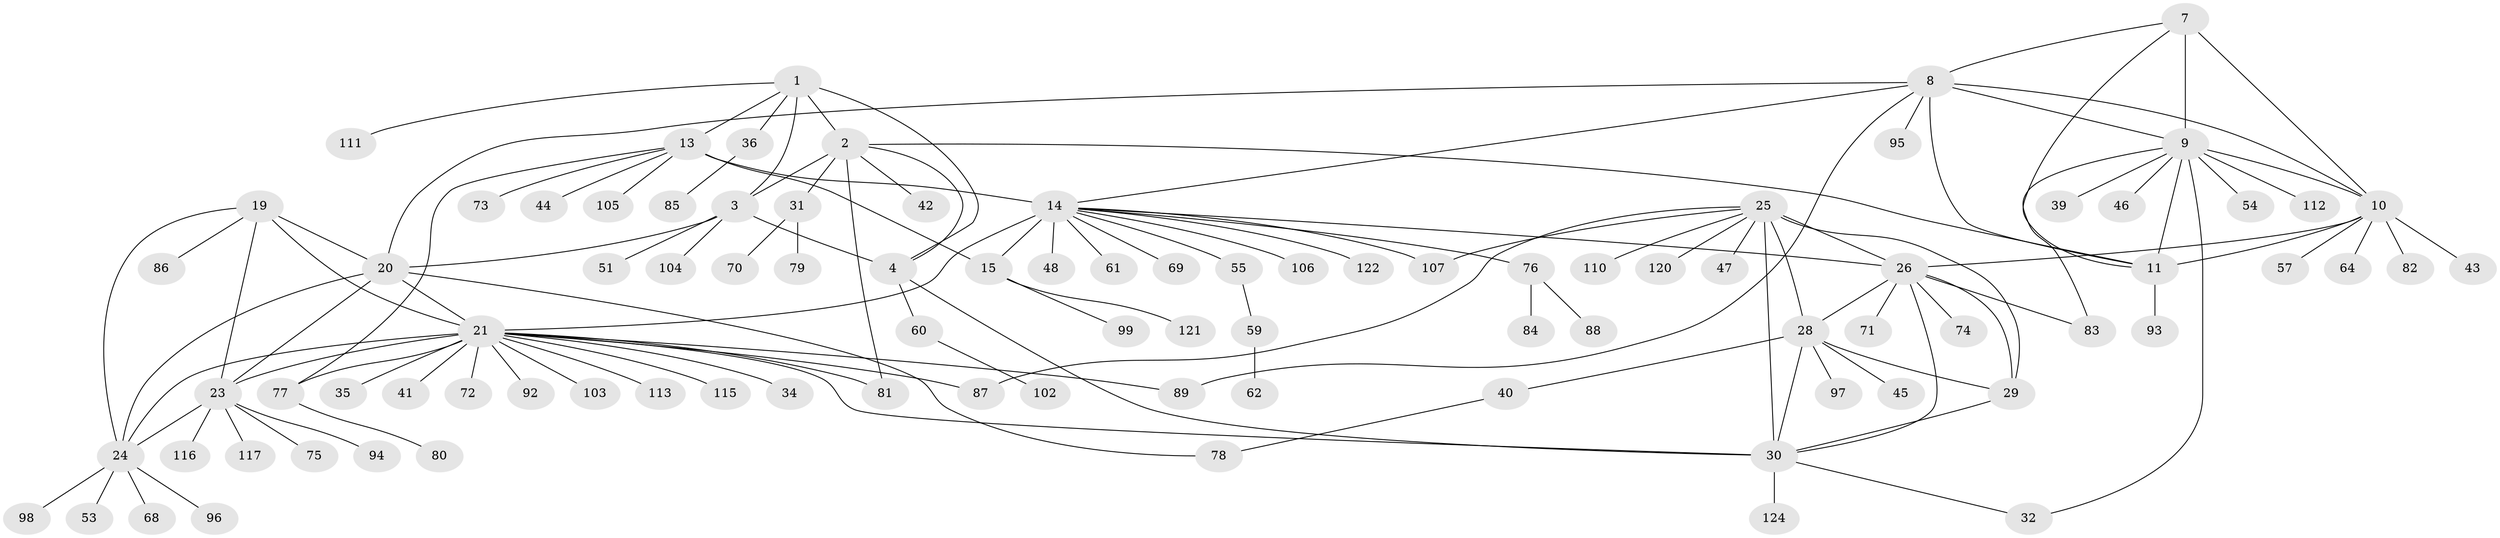// Generated by graph-tools (version 1.1) at 2025/52/02/27/25 19:52:15]
// undirected, 94 vertices, 129 edges
graph export_dot {
graph [start="1"]
  node [color=gray90,style=filled];
  1 [super="+6"];
  2 [super="+109"];
  3 [super="+5"];
  4 [super="+33"];
  7 [super="+63"];
  8 [super="+90"];
  9 [super="+66"];
  10 [super="+12"];
  11 [super="+56"];
  13 [super="+17"];
  14 [super="+16"];
  15 [super="+18"];
  19;
  20 [super="+67"];
  21 [super="+22"];
  23 [super="+37"];
  24 [super="+114"];
  25 [super="+27"];
  26 [super="+101"];
  28 [super="+58"];
  29;
  30 [super="+100"];
  31 [super="+52"];
  32 [super="+50"];
  34;
  35;
  36 [super="+38"];
  39 [super="+123"];
  40;
  41;
  42;
  43;
  44;
  45 [super="+49"];
  46;
  47;
  48;
  51;
  53;
  54;
  55;
  57;
  59 [super="+65"];
  60 [super="+118"];
  61;
  62;
  64;
  68;
  69;
  70;
  71;
  72;
  73;
  74 [super="+91"];
  75;
  76 [super="+119"];
  77;
  78;
  79;
  80;
  81;
  82;
  83;
  84;
  85;
  86;
  87;
  88;
  89;
  92;
  93;
  94;
  95;
  96;
  97;
  98;
  99;
  102;
  103;
  104 [super="+108"];
  105;
  106;
  107;
  110;
  111;
  112;
  113;
  115;
  116;
  117;
  120;
  121;
  122;
  124;
  1 -- 2 [weight=2];
  1 -- 3 [weight=4];
  1 -- 4 [weight=2];
  1 -- 111;
  1 -- 36;
  1 -- 13;
  2 -- 3 [weight=2];
  2 -- 4;
  2 -- 11;
  2 -- 31;
  2 -- 42;
  2 -- 81;
  3 -- 4 [weight=2];
  3 -- 104;
  3 -- 51;
  3 -- 20;
  4 -- 30;
  4 -- 60;
  7 -- 8;
  7 -- 9;
  7 -- 10 [weight=2];
  7 -- 11;
  8 -- 9;
  8 -- 10 [weight=2];
  8 -- 11;
  8 -- 20;
  8 -- 89;
  8 -- 95;
  8 -- 14;
  9 -- 10 [weight=2];
  9 -- 11;
  9 -- 32;
  9 -- 39;
  9 -- 46;
  9 -- 54;
  9 -- 83;
  9 -- 112;
  10 -- 11 [weight=2];
  10 -- 26;
  10 -- 57;
  10 -- 64;
  10 -- 82;
  10 -- 43;
  11 -- 93;
  13 -- 14 [weight=4];
  13 -- 15 [weight=4];
  13 -- 73;
  13 -- 105;
  13 -- 44;
  13 -- 77;
  14 -- 15 [weight=4];
  14 -- 21;
  14 -- 61;
  14 -- 69;
  14 -- 107;
  14 -- 122;
  14 -- 106;
  14 -- 76;
  14 -- 48;
  14 -- 55;
  14 -- 26;
  15 -- 99;
  15 -- 121;
  19 -- 20;
  19 -- 21 [weight=2];
  19 -- 23;
  19 -- 24;
  19 -- 86;
  20 -- 21 [weight=2];
  20 -- 23;
  20 -- 24;
  20 -- 78;
  21 -- 23 [weight=2];
  21 -- 24 [weight=2];
  21 -- 30;
  21 -- 34;
  21 -- 35;
  21 -- 41;
  21 -- 77;
  21 -- 81;
  21 -- 87;
  21 -- 89;
  21 -- 103;
  21 -- 113;
  21 -- 72;
  21 -- 115;
  21 -- 92;
  23 -- 24;
  23 -- 75;
  23 -- 94;
  23 -- 116;
  23 -- 117;
  24 -- 53;
  24 -- 68;
  24 -- 96;
  24 -- 98;
  25 -- 26 [weight=2];
  25 -- 28 [weight=2];
  25 -- 29 [weight=2];
  25 -- 30 [weight=2];
  25 -- 120;
  25 -- 107;
  25 -- 110;
  25 -- 47;
  25 -- 87;
  26 -- 28;
  26 -- 29;
  26 -- 30;
  26 -- 71;
  26 -- 74;
  26 -- 83;
  28 -- 29;
  28 -- 30;
  28 -- 40;
  28 -- 45;
  28 -- 97;
  29 -- 30;
  30 -- 32;
  30 -- 124;
  31 -- 79;
  31 -- 70;
  36 -- 85;
  40 -- 78;
  55 -- 59;
  59 -- 62;
  60 -- 102;
  76 -- 84;
  76 -- 88;
  77 -- 80;
}
